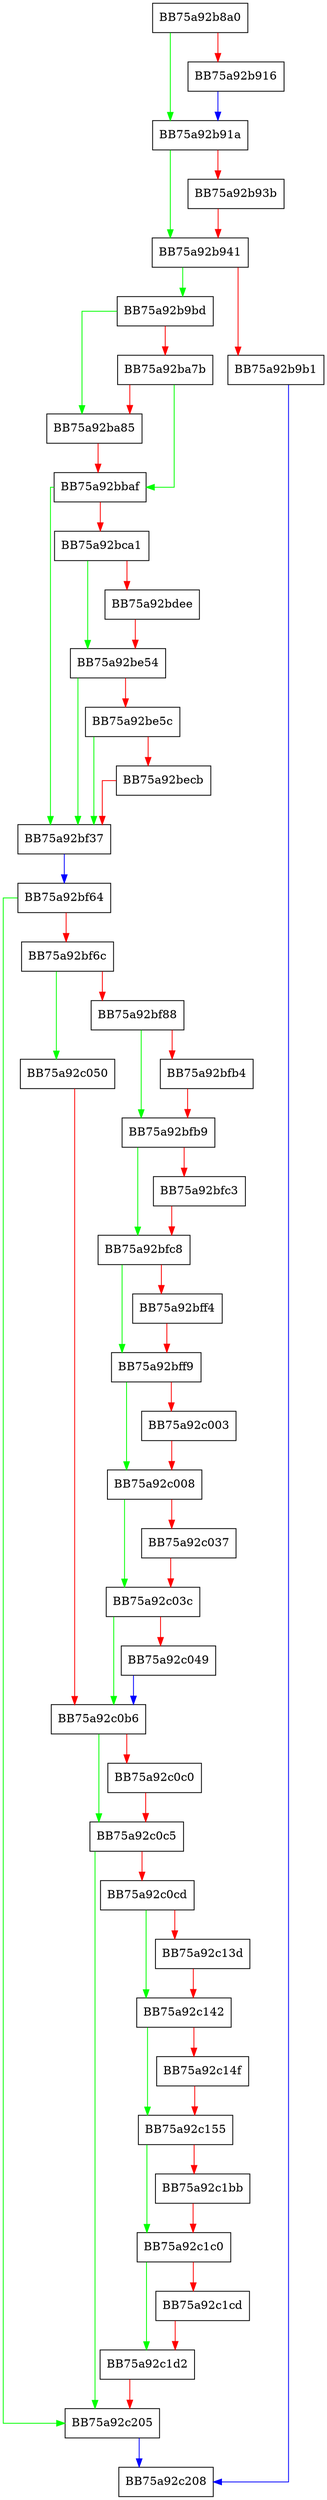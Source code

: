 digraph init {
  node [shape="box"];
  graph [splines=ortho];
  BB75a92b8a0 -> BB75a92b91a [color="green"];
  BB75a92b8a0 -> BB75a92b916 [color="red"];
  BB75a92b916 -> BB75a92b91a [color="blue"];
  BB75a92b91a -> BB75a92b941 [color="green"];
  BB75a92b91a -> BB75a92b93b [color="red"];
  BB75a92b93b -> BB75a92b941 [color="red"];
  BB75a92b941 -> BB75a92b9bd [color="green"];
  BB75a92b941 -> BB75a92b9b1 [color="red"];
  BB75a92b9b1 -> BB75a92c208 [color="blue"];
  BB75a92b9bd -> BB75a92ba85 [color="green"];
  BB75a92b9bd -> BB75a92ba7b [color="red"];
  BB75a92ba7b -> BB75a92bbaf [color="green"];
  BB75a92ba7b -> BB75a92ba85 [color="red"];
  BB75a92ba85 -> BB75a92bbaf [color="red"];
  BB75a92bbaf -> BB75a92bf37 [color="green"];
  BB75a92bbaf -> BB75a92bca1 [color="red"];
  BB75a92bca1 -> BB75a92be54 [color="green"];
  BB75a92bca1 -> BB75a92bdee [color="red"];
  BB75a92bdee -> BB75a92be54 [color="red"];
  BB75a92be54 -> BB75a92bf37 [color="green"];
  BB75a92be54 -> BB75a92be5c [color="red"];
  BB75a92be5c -> BB75a92bf37 [color="green"];
  BB75a92be5c -> BB75a92becb [color="red"];
  BB75a92becb -> BB75a92bf37 [color="red"];
  BB75a92bf37 -> BB75a92bf64 [color="blue"];
  BB75a92bf64 -> BB75a92c205 [color="green"];
  BB75a92bf64 -> BB75a92bf6c [color="red"];
  BB75a92bf6c -> BB75a92c050 [color="green"];
  BB75a92bf6c -> BB75a92bf88 [color="red"];
  BB75a92bf88 -> BB75a92bfb9 [color="green"];
  BB75a92bf88 -> BB75a92bfb4 [color="red"];
  BB75a92bfb4 -> BB75a92bfb9 [color="red"];
  BB75a92bfb9 -> BB75a92bfc8 [color="green"];
  BB75a92bfb9 -> BB75a92bfc3 [color="red"];
  BB75a92bfc3 -> BB75a92bfc8 [color="red"];
  BB75a92bfc8 -> BB75a92bff9 [color="green"];
  BB75a92bfc8 -> BB75a92bff4 [color="red"];
  BB75a92bff4 -> BB75a92bff9 [color="red"];
  BB75a92bff9 -> BB75a92c008 [color="green"];
  BB75a92bff9 -> BB75a92c003 [color="red"];
  BB75a92c003 -> BB75a92c008 [color="red"];
  BB75a92c008 -> BB75a92c03c [color="green"];
  BB75a92c008 -> BB75a92c037 [color="red"];
  BB75a92c037 -> BB75a92c03c [color="red"];
  BB75a92c03c -> BB75a92c0b6 [color="green"];
  BB75a92c03c -> BB75a92c049 [color="red"];
  BB75a92c049 -> BB75a92c0b6 [color="blue"];
  BB75a92c050 -> BB75a92c0b6 [color="red"];
  BB75a92c0b6 -> BB75a92c0c5 [color="green"];
  BB75a92c0b6 -> BB75a92c0c0 [color="red"];
  BB75a92c0c0 -> BB75a92c0c5 [color="red"];
  BB75a92c0c5 -> BB75a92c205 [color="green"];
  BB75a92c0c5 -> BB75a92c0cd [color="red"];
  BB75a92c0cd -> BB75a92c142 [color="green"];
  BB75a92c0cd -> BB75a92c13d [color="red"];
  BB75a92c13d -> BB75a92c142 [color="red"];
  BB75a92c142 -> BB75a92c155 [color="green"];
  BB75a92c142 -> BB75a92c14f [color="red"];
  BB75a92c14f -> BB75a92c155 [color="red"];
  BB75a92c155 -> BB75a92c1c0 [color="green"];
  BB75a92c155 -> BB75a92c1bb [color="red"];
  BB75a92c1bb -> BB75a92c1c0 [color="red"];
  BB75a92c1c0 -> BB75a92c1d2 [color="green"];
  BB75a92c1c0 -> BB75a92c1cd [color="red"];
  BB75a92c1cd -> BB75a92c1d2 [color="red"];
  BB75a92c1d2 -> BB75a92c205 [color="red"];
  BB75a92c205 -> BB75a92c208 [color="blue"];
}